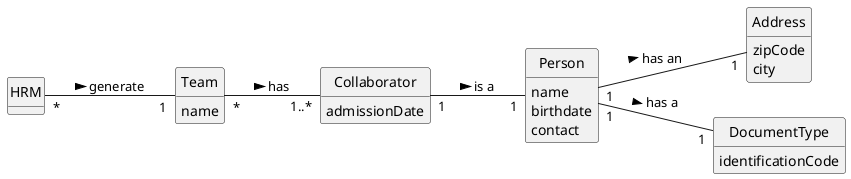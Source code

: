 @startuml
skinparam monochrome true
skinparam packageStyle rectangle
skinparam shadowing false

left to right direction

skinparam classAttributeIconSize 0

hide circle
hide methods


class Team {
  name
}

class Person {
    name
    birthdate
    contact
}

class Address{
    zipCode
    city
}

class Collaborator{
    admissionDate
}

class DocumentType{
  identificationCode

}

HRM "*" -- "1" Team: generate   >
Person "1" -- "1" Address: has an >
Collaborator "1" -- "1"  Person: is a >
Person "1" -- "1"  DocumentType: has a >
Team "*" -- "1..*" Collaborator : has >

@enduml
